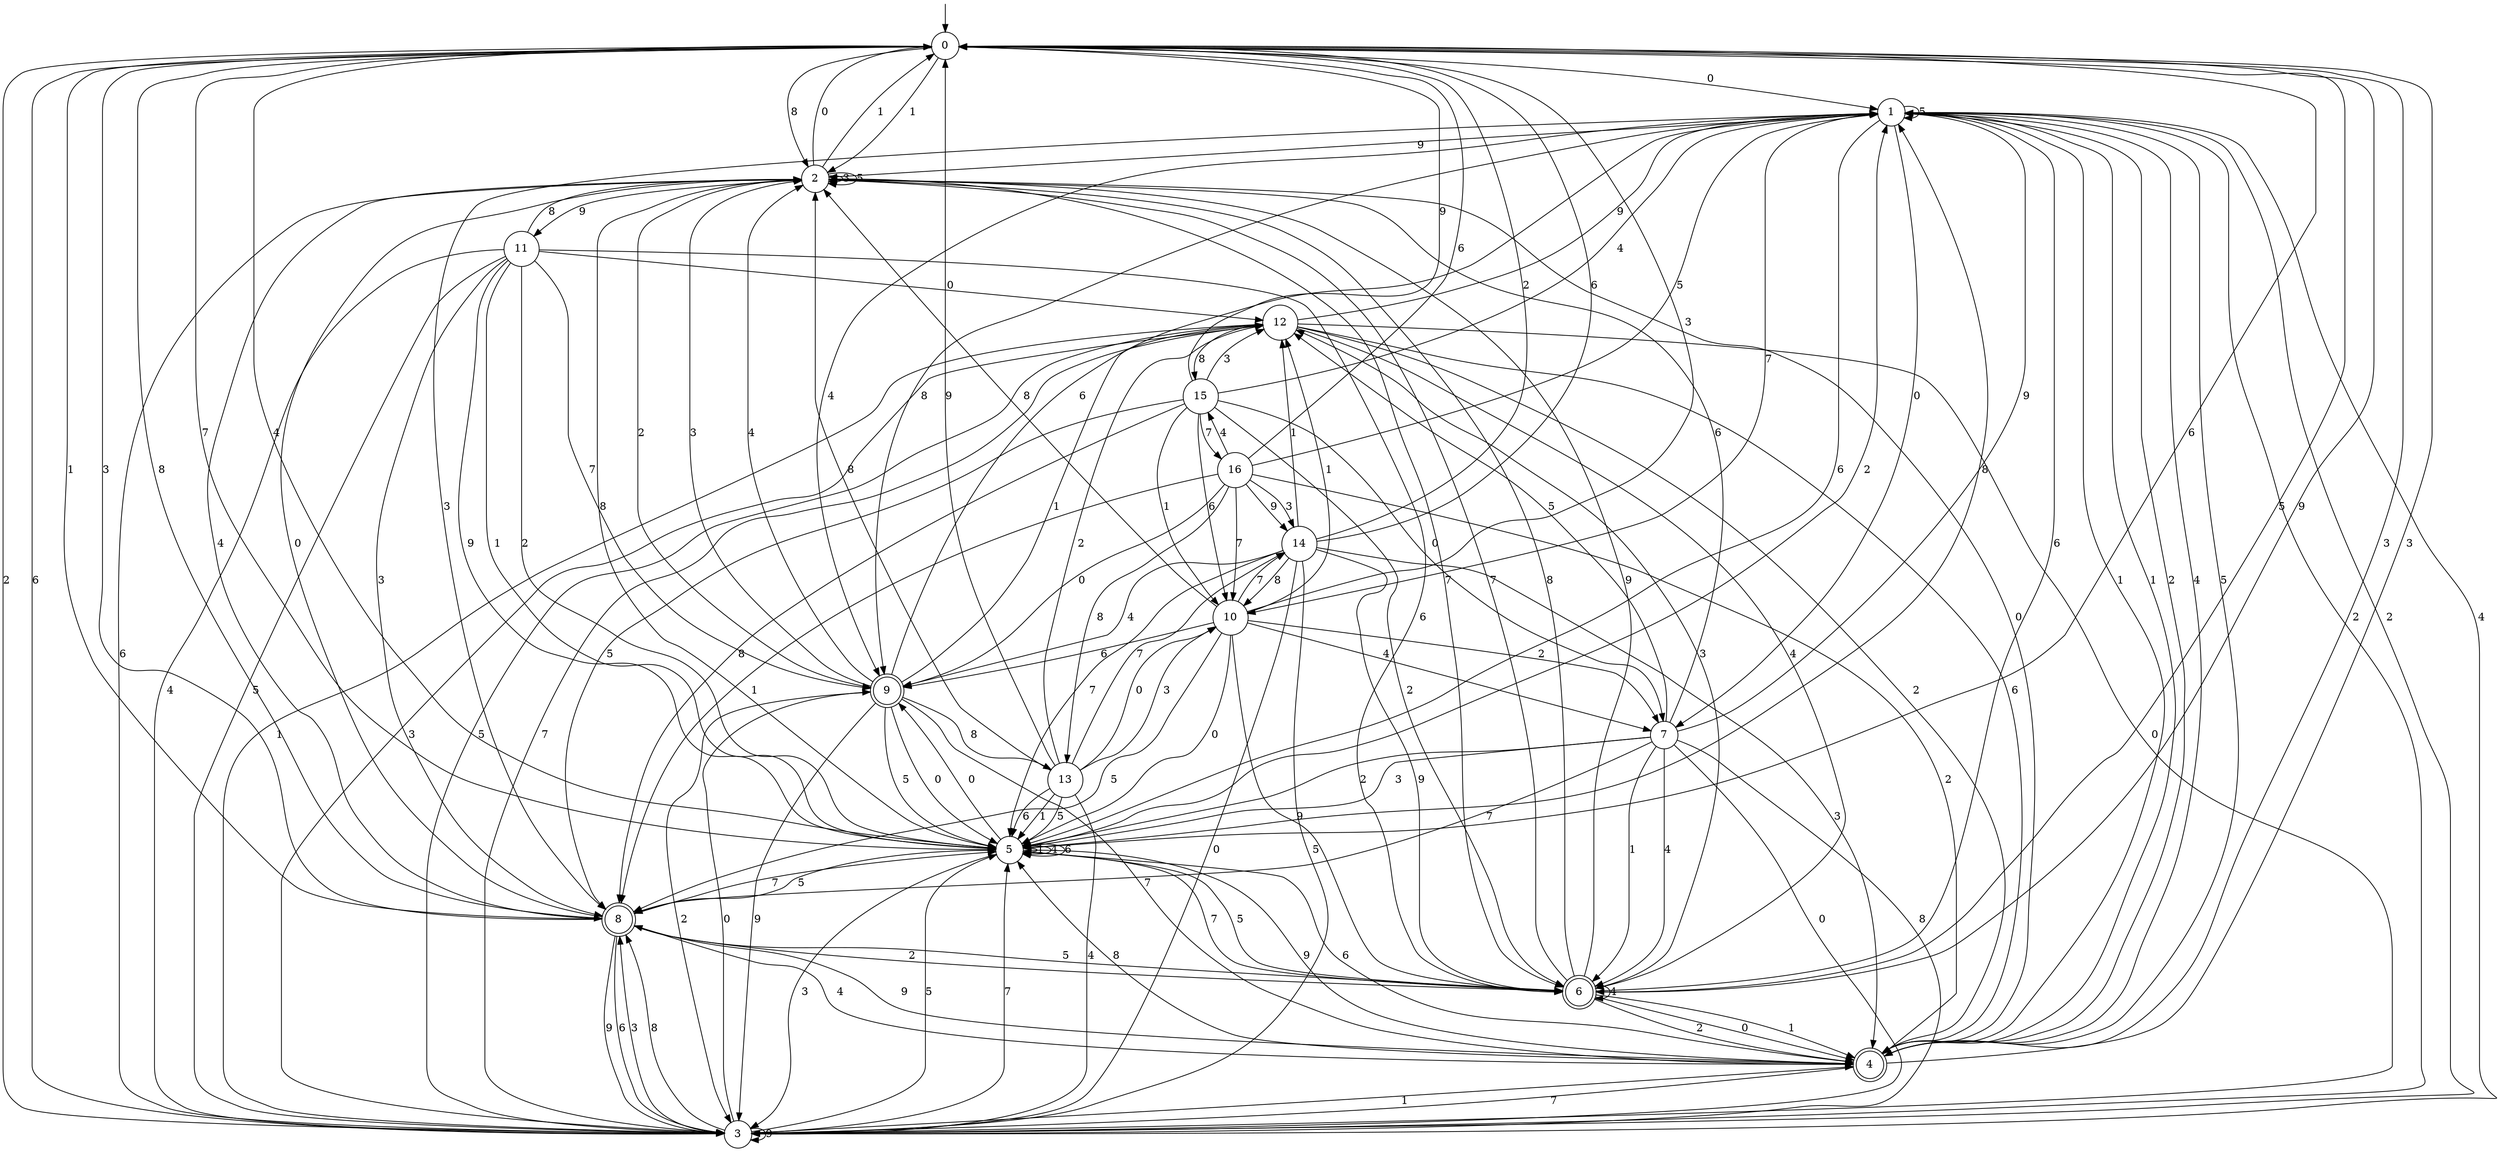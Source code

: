 digraph g {

	s0 [shape="circle" label="0"];
	s1 [shape="circle" label="1"];
	s2 [shape="circle" label="2"];
	s3 [shape="circle" label="3"];
	s4 [shape="doublecircle" label="4"];
	s5 [shape="circle" label="5"];
	s6 [shape="doublecircle" label="6"];
	s7 [shape="circle" label="7"];
	s8 [shape="doublecircle" label="8"];
	s9 [shape="doublecircle" label="9"];
	s10 [shape="circle" label="10"];
	s11 [shape="circle" label="11"];
	s12 [shape="circle" label="12"];
	s13 [shape="circle" label="13"];
	s14 [shape="circle" label="14"];
	s15 [shape="circle" label="15"];
	s16 [shape="circle" label="16"];
	s0 -> s1 [label="0"];
	s0 -> s2 [label="1"];
	s0 -> s3 [label="2"];
	s0 -> s4 [label="3"];
	s0 -> s5 [label="4"];
	s0 -> s6 [label="5"];
	s0 -> s5 [label="6"];
	s0 -> s5 [label="7"];
	s0 -> s2 [label="8"];
	s0 -> s6 [label="9"];
	s1 -> s7 [label="0"];
	s1 -> s4 [label="1"];
	s1 -> s3 [label="2"];
	s1 -> s8 [label="3"];
	s1 -> s9 [label="4"];
	s1 -> s1 [label="5"];
	s1 -> s5 [label="6"];
	s1 -> s10 [label="7"];
	s1 -> s9 [label="8"];
	s1 -> s2 [label="9"];
	s2 -> s0 [label="0"];
	s2 -> s0 [label="1"];
	s2 -> s9 [label="2"];
	s2 -> s2 [label="3"];
	s2 -> s8 [label="4"];
	s2 -> s2 [label="5"];
	s2 -> s3 [label="6"];
	s2 -> s6 [label="7"];
	s2 -> s5 [label="8"];
	s2 -> s11 [label="9"];
	s3 -> s9 [label="0"];
	s3 -> s4 [label="1"];
	s3 -> s1 [label="2"];
	s3 -> s8 [label="3"];
	s3 -> s1 [label="4"];
	s3 -> s5 [label="5"];
	s3 -> s0 [label="6"];
	s3 -> s5 [label="7"];
	s3 -> s8 [label="8"];
	s3 -> s3 [label="9"];
	s4 -> s2 [label="0"];
	s4 -> s1 [label="1"];
	s4 -> s1 [label="2"];
	s4 -> s0 [label="3"];
	s4 -> s1 [label="4"];
	s4 -> s1 [label="5"];
	s4 -> s5 [label="6"];
	s4 -> s3 [label="7"];
	s4 -> s5 [label="8"];
	s4 -> s8 [label="9"];
	s5 -> s9 [label="0"];
	s5 -> s5 [label="1"];
	s5 -> s1 [label="2"];
	s5 -> s3 [label="3"];
	s5 -> s5 [label="4"];
	s5 -> s8 [label="5"];
	s5 -> s5 [label="6"];
	s5 -> s6 [label="7"];
	s5 -> s1 [label="8"];
	s5 -> s4 [label="9"];
	s6 -> s4 [label="0"];
	s6 -> s4 [label="1"];
	s6 -> s4 [label="2"];
	s6 -> s12 [label="3"];
	s6 -> s6 [label="4"];
	s6 -> s5 [label="5"];
	s6 -> s1 [label="6"];
	s6 -> s2 [label="7"];
	s6 -> s2 [label="8"];
	s6 -> s2 [label="9"];
	s7 -> s3 [label="0"];
	s7 -> s6 [label="1"];
	s7 -> s5 [label="2"];
	s7 -> s5 [label="3"];
	s7 -> s6 [label="4"];
	s7 -> s12 [label="5"];
	s7 -> s2 [label="6"];
	s7 -> s8 [label="7"];
	s7 -> s3 [label="8"];
	s7 -> s1 [label="9"];
	s8 -> s2 [label="0"];
	s8 -> s0 [label="1"];
	s8 -> s6 [label="2"];
	s8 -> s0 [label="3"];
	s8 -> s4 [label="4"];
	s8 -> s6 [label="5"];
	s8 -> s3 [label="6"];
	s8 -> s5 [label="7"];
	s8 -> s0 [label="8"];
	s8 -> s3 [label="9"];
	s9 -> s5 [label="0"];
	s9 -> s12 [label="1"];
	s9 -> s3 [label="2"];
	s9 -> s2 [label="3"];
	s9 -> s2 [label="4"];
	s9 -> s5 [label="5"];
	s9 -> s1 [label="6"];
	s9 -> s4 [label="7"];
	s9 -> s13 [label="8"];
	s9 -> s3 [label="9"];
	s10 -> s5 [label="0"];
	s10 -> s12 [label="1"];
	s10 -> s7 [label="2"];
	s10 -> s0 [label="3"];
	s10 -> s7 [label="4"];
	s10 -> s8 [label="5"];
	s10 -> s9 [label="6"];
	s10 -> s14 [label="7"];
	s10 -> s2 [label="8"];
	s10 -> s6 [label="9"];
	s11 -> s12 [label="0"];
	s11 -> s5 [label="1"];
	s11 -> s5 [label="2"];
	s11 -> s8 [label="3"];
	s11 -> s3 [label="4"];
	s11 -> s3 [label="5"];
	s11 -> s6 [label="6"];
	s11 -> s9 [label="7"];
	s11 -> s2 [label="8"];
	s11 -> s5 [label="9"];
	s12 -> s3 [label="0"];
	s12 -> s3 [label="1"];
	s12 -> s4 [label="2"];
	s12 -> s3 [label="3"];
	s12 -> s6 [label="4"];
	s12 -> s3 [label="5"];
	s12 -> s4 [label="6"];
	s12 -> s3 [label="7"];
	s12 -> s15 [label="8"];
	s12 -> s1 [label="9"];
	s13 -> s10 [label="0"];
	s13 -> s5 [label="1"];
	s13 -> s12 [label="2"];
	s13 -> s10 [label="3"];
	s13 -> s3 [label="4"];
	s13 -> s5 [label="5"];
	s13 -> s5 [label="6"];
	s13 -> s14 [label="7"];
	s13 -> s2 [label="8"];
	s13 -> s0 [label="9"];
	s14 -> s3 [label="0"];
	s14 -> s12 [label="1"];
	s14 -> s0 [label="2"];
	s14 -> s4 [label="3"];
	s14 -> s9 [label="4"];
	s14 -> s3 [label="5"];
	s14 -> s0 [label="6"];
	s14 -> s5 [label="7"];
	s14 -> s10 [label="8"];
	s14 -> s6 [label="9"];
	s15 -> s7 [label="0"];
	s15 -> s10 [label="1"];
	s15 -> s6 [label="2"];
	s15 -> s12 [label="3"];
	s15 -> s1 [label="4"];
	s15 -> s8 [label="5"];
	s15 -> s10 [label="6"];
	s15 -> s16 [label="7"];
	s15 -> s8 [label="8"];
	s15 -> s0 [label="9"];
	s16 -> s9 [label="0"];
	s16 -> s8 [label="1"];
	s16 -> s4 [label="2"];
	s16 -> s14 [label="3"];
	s16 -> s15 [label="4"];
	s16 -> s1 [label="5"];
	s16 -> s0 [label="6"];
	s16 -> s10 [label="7"];
	s16 -> s13 [label="8"];
	s16 -> s14 [label="9"];

__start0 [label="" shape="none" width="0" height="0"];
__start0 -> s0;

}
